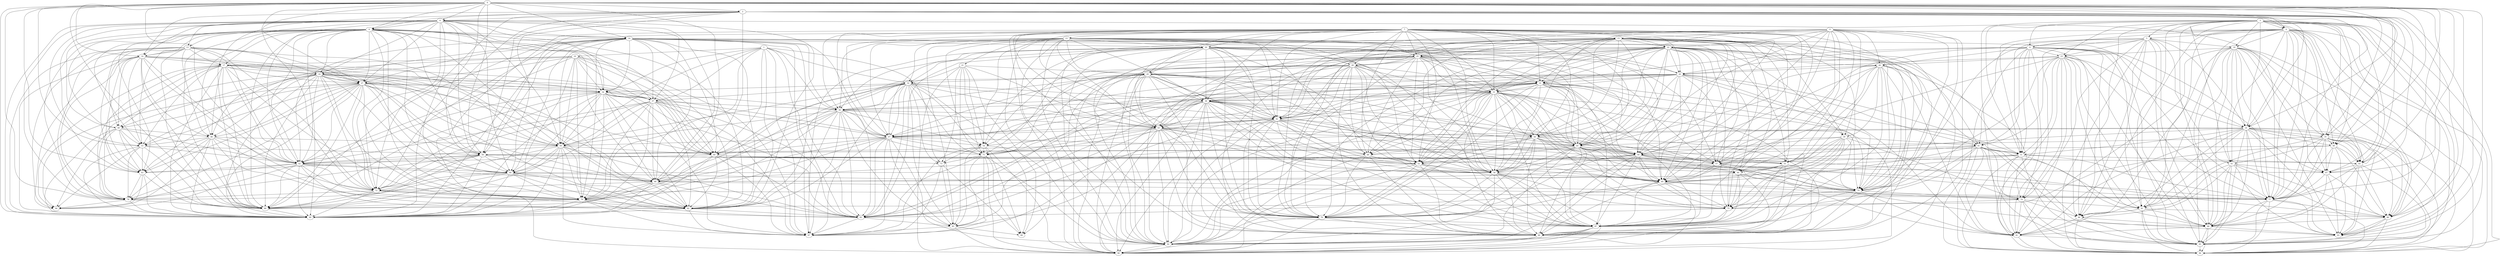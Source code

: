 digraph Geografico_nodes_100_distanciaMax_3 {
0;
1;
2;
3;
4;
5;
6;
7;
8;
9;
10;
11;
12;
13;
14;
15;
16;
17;
18;
19;
20;
21;
22;
23;
24;
25;
26;
27;
28;
29;
30;
31;
32;
33;
34;
35;
36;
37;
38;
39;
40;
41;
42;
43;
44;
45;
46;
47;
48;
49;
50;
51;
52;
53;
54;
55;
56;
57;
58;
59;
60;
61;
62;
63;
64;
65;
66;
67;
68;
69;
70;
71;
72;
73;
74;
75;
76;
77;
78;
79;
80;
81;
82;
83;
84;
85;
86;
87;
88;
89;
90;
91;
92;
93;
94;
95;
96;
97;
98;
99;
0 -> 2;
0 -> 4;
0 -> 6;
0 -> 8;
0 -> 14;
0 -> 16;
0 -> 24;
0 -> 27;
0 -> 35;
0 -> 49;
0 -> 53;
0 -> 58;
0 -> 62;
0 -> 63;
0 -> 64;
0 -> 65;
0 -> 67;
0 -> 68;
0 -> 72;
0 -> 77;
0 -> 78;
0 -> 80;
0 -> 86;
0 -> 93;
0 -> 99;
1 -> 10;
1 -> 32;
1 -> 34;
1 -> 37;
1 -> 38;
1 -> 59;
1 -> 60;
1 -> 73;
1 -> 79;
1 -> 82;
1 -> 83;
1 -> 97;
2 -> 4;
2 -> 6;
2 -> 8;
2 -> 14;
2 -> 24;
2 -> 35;
2 -> 49;
2 -> 58;
2 -> 64;
2 -> 65;
2 -> 67;
2 -> 68;
2 -> 72;
2 -> 77;
2 -> 80;
2 -> 86;
2 -> 93;
2 -> 99;
3 -> 4;
3 -> 5;
3 -> 9;
3 -> 19;
3 -> 23;
3 -> 24;
3 -> 35;
3 -> 49;
3 -> 51;
3 -> 61;
3 -> 65;
3 -> 67;
3 -> 77;
3 -> 81;
3 -> 84;
3 -> 86;
3 -> 88;
3 -> 91;
3 -> 93;
3 -> 95;
3 -> 96;
4 -> 5;
4 -> 9;
4 -> 19;
4 -> 24;
4 -> 35;
4 -> 49;
4 -> 51;
4 -> 58;
4 -> 61;
4 -> 65;
4 -> 67;
4 -> 77;
4 -> 81;
4 -> 84;
4 -> 86;
4 -> 88;
4 -> 93;
4 -> 95;
4 -> 96;
5 -> 9;
5 -> 19;
5 -> 23;
5 -> 24;
5 -> 41;
5 -> 51;
5 -> 61;
5 -> 74;
5 -> 81;
5 -> 84;
5 -> 88;
5 -> 91;
5 -> 95;
5 -> 96;
6 -> 8;
6 -> 13;
6 -> 14;
6 -> 16;
6 -> 18;
6 -> 27;
6 -> 34;
6 -> 37;
6 -> 40;
6 -> 53;
6 -> 58;
6 -> 59;
6 -> 62;
6 -> 63;
6 -> 64;
6 -> 68;
6 -> 72;
6 -> 77;
6 -> 78;
6 -> 79;
6 -> 80;
6 -> 82;
6 -> 99;
7 -> 12;
7 -> 15;
7 -> 20;
7 -> 22;
7 -> 25;
7 -> 28;
7 -> 29;
7 -> 30;
7 -> 31;
7 -> 33;
7 -> 36;
7 -> 38;
7 -> 42;
7 -> 43;
7 -> 44;
7 -> 45;
7 -> 47;
7 -> 48;
7 -> 50;
7 -> 52;
7 -> 56;
7 -> 57;
7 -> 69;
7 -> 70;
7 -> 76;
7 -> 83;
7 -> 87;
7 -> 90;
7 -> 92;
7 -> 98;
8 -> 13;
8 -> 14;
8 -> 16;
8 -> 17;
8 -> 18;
8 -> 27;
8 -> 34;
8 -> 37;
8 -> 40;
8 -> 46;
8 -> 53;
8 -> 58;
8 -> 59;
8 -> 60;
8 -> 62;
8 -> 63;
8 -> 64;
8 -> 68;
8 -> 72;
8 -> 78;
8 -> 79;
8 -> 80;
8 -> 82;
8 -> 99;
9 -> 23;
9 -> 24;
9 -> 26;
9 -> 30;
9 -> 31;
9 -> 41;
9 -> 51;
9 -> 57;
9 -> 70;
9 -> 74;
9 -> 77;
9 -> 81;
9 -> 84;
9 -> 88;
9 -> 91;
9 -> 95;
9 -> 96;
10 -> 17;
10 -> 18;
10 -> 27;
10 -> 34;
10 -> 37;
10 -> 46;
10 -> 59;
10 -> 60;
10 -> 62;
10 -> 79;
10 -> 82;
10 -> 97;
10 -> 99;
11 -> 15;
11 -> 22;
11 -> 25;
11 -> 26;
11 -> 39;
11 -> 44;
11 -> 45;
11 -> 50;
11 -> 55;
11 -> 56;
11 -> 66;
11 -> 69;
11 -> 70;
11 -> 75;
11 -> 76;
11 -> 87;
11 -> 90;
12 -> 20;
12 -> 21;
12 -> 25;
12 -> 28;
12 -> 29;
12 -> 32;
12 -> 33;
12 -> 36;
12 -> 38;
12 -> 42;
12 -> 43;
12 -> 47;
12 -> 48;
12 -> 52;
12 -> 54;
12 -> 56;
12 -> 71;
12 -> 76;
12 -> 85;
12 -> 89;
12 -> 92;
12 -> 98;
13 -> 14;
13 -> 17;
13 -> 18;
13 -> 27;
13 -> 40;
13 -> 46;
13 -> 53;
13 -> 59;
13 -> 62;
13 -> 63;
13 -> 72;
13 -> 78;
13 -> 80;
13 -> 94;
13 -> 99;
14 -> 17;
14 -> 18;
14 -> 27;
14 -> 40;
14 -> 46;
14 -> 53;
14 -> 58;
14 -> 62;
14 -> 63;
14 -> 72;
14 -> 78;
14 -> 80;
14 -> 94;
14 -> 99;
15 -> 22;
15 -> 25;
15 -> 28;
15 -> 31;
15 -> 33;
15 -> 39;
15 -> 42;
15 -> 43;
15 -> 44;
15 -> 45;
15 -> 48;
15 -> 50;
15 -> 52;
15 -> 55;
15 -> 56;
15 -> 66;
15 -> 69;
15 -> 70;
15 -> 75;
15 -> 76;
15 -> 87;
15 -> 90;
15 -> 92;
15 -> 98;
16 -> 18;
16 -> 20;
16 -> 27;
16 -> 30;
16 -> 34;
16 -> 37;
16 -> 38;
16 -> 47;
16 -> 51;
16 -> 57;
16 -> 58;
16 -> 59;
16 -> 60;
16 -> 62;
16 -> 64;
16 -> 68;
16 -> 72;
16 -> 77;
16 -> 79;
16 -> 80;
16 -> 82;
16 -> 83;
16 -> 97;
16 -> 99;
17 -> 18;
17 -> 27;
17 -> 34;
17 -> 40;
17 -> 46;
17 -> 53;
17 -> 59;
17 -> 60;
17 -> 62;
17 -> 63;
17 -> 78;
17 -> 79;
17 -> 80;
17 -> 82;
17 -> 94;
17 -> 99;
18 -> 27;
18 -> 34;
18 -> 37;
18 -> 40;
18 -> 46;
18 -> 53;
18 -> 59;
18 -> 60;
18 -> 62;
18 -> 63;
18 -> 64;
18 -> 68;
18 -> 72;
18 -> 78;
18 -> 79;
18 -> 80;
18 -> 82;
18 -> 99;
19 -> 23;
19 -> 24;
19 -> 35;
19 -> 61;
19 -> 65;
19 -> 67;
19 -> 77;
19 -> 81;
19 -> 84;
19 -> 86;
19 -> 88;
19 -> 91;
19 -> 93;
19 -> 95;
19 -> 96;
20 -> 25;
20 -> 29;
20 -> 30;
20 -> 31;
20 -> 32;
20 -> 33;
20 -> 36;
20 -> 38;
20 -> 42;
20 -> 43;
20 -> 45;
20 -> 47;
20 -> 50;
20 -> 52;
20 -> 54;
20 -> 56;
20 -> 57;
20 -> 71;
20 -> 76;
20 -> 83;
20 -> 92;
20 -> 97;
21 -> 29;
21 -> 32;
21 -> 43;
21 -> 54;
21 -> 71;
21 -> 73;
21 -> 85;
21 -> 89;
21 -> 98;
22 -> 25;
22 -> 26;
22 -> 28;
22 -> 30;
22 -> 31;
22 -> 33;
22 -> 39;
22 -> 41;
22 -> 42;
22 -> 44;
22 -> 45;
22 -> 48;
22 -> 50;
22 -> 52;
22 -> 55;
22 -> 56;
22 -> 66;
22 -> 69;
22 -> 70;
22 -> 75;
22 -> 76;
22 -> 87;
22 -> 90;
22 -> 92;
23 -> 24;
23 -> 26;
23 -> 30;
23 -> 41;
23 -> 51;
23 -> 57;
23 -> 70;
23 -> 74;
23 -> 77;
23 -> 81;
23 -> 84;
23 -> 88;
23 -> 91;
23 -> 95;
23 -> 96;
24 -> 35;
24 -> 49;
24 -> 51;
24 -> 57;
24 -> 58;
24 -> 65;
24 -> 67;
24 -> 68;
24 -> 77;
24 -> 81;
24 -> 84;
24 -> 86;
24 -> 88;
24 -> 91;
24 -> 93;
24 -> 95;
24 -> 96;
25 -> 28;
25 -> 29;
25 -> 31;
25 -> 33;
25 -> 36;
25 -> 42;
25 -> 43;
25 -> 44;
25 -> 45;
25 -> 48;
25 -> 50;
25 -> 52;
25 -> 56;
25 -> 69;
25 -> 76;
25 -> 87;
25 -> 90;
25 -> 92;
25 -> 98;
26 -> 30;
26 -> 39;
26 -> 41;
26 -> 45;
26 -> 50;
26 -> 55;
26 -> 69;
26 -> 70;
26 -> 74;
26 -> 75;
26 -> 87;
26 -> 90;
26 -> 91;
27 -> 34;
27 -> 37;
27 -> 40;
27 -> 46;
27 -> 53;
27 -> 58;
27 -> 59;
27 -> 60;
27 -> 62;
27 -> 63;
27 -> 64;
27 -> 68;
27 -> 72;
27 -> 78;
27 -> 79;
27 -> 80;
27 -> 82;
27 -> 94;
27 -> 99;
28 -> 29;
28 -> 33;
28 -> 42;
28 -> 43;
28 -> 44;
28 -> 45;
28 -> 48;
28 -> 52;
28 -> 54;
28 -> 56;
28 -> 71;
28 -> 76;
28 -> 87;
28 -> 90;
28 -> 92;
28 -> 98;
29 -> 31;
29 -> 32;
29 -> 33;
29 -> 36;
29 -> 38;
29 -> 42;
29 -> 43;
29 -> 44;
29 -> 47;
29 -> 48;
29 -> 52;
29 -> 54;
29 -> 56;
29 -> 71;
29 -> 76;
29 -> 85;
29 -> 92;
29 -> 98;
30 -> 31;
30 -> 33;
30 -> 36;
30 -> 41;
30 -> 42;
30 -> 45;
30 -> 47;
30 -> 50;
30 -> 51;
30 -> 57;
30 -> 68;
30 -> 69;
30 -> 70;
30 -> 83;
30 -> 91;
31 -> 33;
31 -> 36;
31 -> 38;
31 -> 42;
31 -> 43;
31 -> 45;
31 -> 47;
31 -> 50;
31 -> 51;
31 -> 52;
31 -> 56;
31 -> 57;
31 -> 69;
31 -> 70;
31 -> 76;
31 -> 83;
31 -> 87;
31 -> 90;
31 -> 92;
32 -> 34;
32 -> 36;
32 -> 37;
32 -> 38;
32 -> 42;
32 -> 43;
32 -> 47;
32 -> 54;
32 -> 59;
32 -> 60;
32 -> 71;
32 -> 73;
32 -> 79;
32 -> 82;
32 -> 83;
32 -> 85;
32 -> 89;
32 -> 97;
33 -> 36;
33 -> 42;
33 -> 43;
33 -> 44;
33 -> 45;
33 -> 47;
33 -> 48;
33 -> 50;
33 -> 52;
33 -> 56;
33 -> 57;
33 -> 69;
33 -> 70;
33 -> 75;
33 -> 76;
33 -> 87;
33 -> 90;
33 -> 92;
33 -> 98;
34 -> 37;
34 -> 38;
34 -> 47;
34 -> 59;
34 -> 60;
34 -> 62;
34 -> 64;
34 -> 68;
34 -> 72;
34 -> 79;
34 -> 80;
34 -> 82;
34 -> 83;
34 -> 97;
34 -> 99;
35 -> 49;
35 -> 58;
35 -> 61;
35 -> 65;
35 -> 67;
35 -> 77;
35 -> 81;
35 -> 86;
35 -> 88;
35 -> 93;
35 -> 95;
35 -> 96;
36 -> 38;
36 -> 42;
36 -> 43;
36 -> 45;
36 -> 47;
36 -> 50;
36 -> 52;
36 -> 56;
36 -> 57;
36 -> 69;
36 -> 71;
36 -> 76;
36 -> 83;
36 -> 87;
36 -> 90;
36 -> 92;
36 -> 97;
36 -> 98;
37 -> 38;
37 -> 47;
37 -> 59;
37 -> 60;
37 -> 62;
37 -> 64;
37 -> 68;
37 -> 72;
37 -> 79;
37 -> 82;
37 -> 83;
37 -> 97;
37 -> 99;
38 -> 42;
38 -> 43;
38 -> 47;
38 -> 54;
38 -> 59;
38 -> 60;
38 -> 68;
38 -> 71;
38 -> 79;
38 -> 82;
38 -> 83;
38 -> 85;
38 -> 97;
39 -> 41;
39 -> 45;
39 -> 50;
39 -> 55;
39 -> 66;
39 -> 69;
39 -> 70;
39 -> 74;
39 -> 75;
39 -> 87;
39 -> 90;
40 -> 46;
40 -> 53;
40 -> 62;
40 -> 63;
40 -> 78;
40 -> 80;
40 -> 94;
40 -> 99;
41 -> 50;
41 -> 51;
41 -> 57;
41 -> 69;
41 -> 70;
41 -> 74;
41 -> 75;
41 -> 81;
41 -> 84;
41 -> 88;
41 -> 91;
41 -> 95;
41 -> 96;
42 -> 43;
42 -> 45;
42 -> 47;
42 -> 50;
42 -> 52;
42 -> 56;
42 -> 57;
42 -> 69;
42 -> 71;
42 -> 76;
42 -> 83;
42 -> 87;
42 -> 90;
42 -> 92;
42 -> 98;
43 -> 44;
43 -> 45;
43 -> 47;
43 -> 48;
43 -> 52;
43 -> 54;
43 -> 56;
43 -> 71;
43 -> 76;
43 -> 83;
43 -> 85;
43 -> 87;
43 -> 90;
43 -> 92;
43 -> 98;
44 -> 45;
44 -> 48;
44 -> 50;
44 -> 52;
44 -> 55;
44 -> 56;
44 -> 66;
44 -> 69;
44 -> 76;
44 -> 87;
44 -> 90;
44 -> 92;
44 -> 98;
45 -> 48;
45 -> 50;
45 -> 52;
45 -> 55;
45 -> 56;
45 -> 66;
45 -> 69;
45 -> 70;
45 -> 75;
45 -> 76;
45 -> 87;
45 -> 90;
45 -> 92;
46 -> 53;
46 -> 59;
46 -> 62;
46 -> 63;
46 -> 78;
46 -> 79;
46 -> 80;
46 -> 82;
46 -> 94;
46 -> 99;
47 -> 54;
47 -> 57;
47 -> 59;
47 -> 60;
47 -> 68;
47 -> 71;
47 -> 79;
47 -> 82;
47 -> 83;
47 -> 85;
47 -> 92;
47 -> 97;
48 -> 52;
48 -> 56;
48 -> 76;
48 -> 87;
48 -> 90;
48 -> 92;
48 -> 98;
49 -> 58;
49 -> 65;
49 -> 67;
49 -> 77;
49 -> 80;
49 -> 86;
49 -> 93;
50 -> 52;
50 -> 55;
50 -> 56;
50 -> 57;
50 -> 66;
50 -> 69;
50 -> 70;
50 -> 75;
50 -> 76;
50 -> 87;
50 -> 90;
50 -> 92;
51 -> 57;
51 -> 64;
51 -> 65;
51 -> 68;
51 -> 77;
51 -> 88;
51 -> 91;
51 -> 95;
51 -> 96;
52 -> 56;
52 -> 69;
52 -> 76;
52 -> 87;
52 -> 90;
52 -> 92;
52 -> 98;
53 -> 58;
53 -> 62;
53 -> 63;
53 -> 78;
53 -> 80;
53 -> 94;
53 -> 99;
54 -> 71;
54 -> 73;
54 -> 85;
54 -> 89;
54 -> 92;
54 -> 97;
54 -> 98;
55 -> 66;
55 -> 69;
55 -> 70;
55 -> 75;
55 -> 87;
55 -> 90;
56 -> 69;
56 -> 75;
56 -> 76;
56 -> 87;
56 -> 90;
56 -> 92;
56 -> 98;
57 -> 68;
57 -> 69;
57 -> 70;
57 -> 77;
57 -> 83;
57 -> 91;
58 -> 62;
58 -> 63;
58 -> 64;
58 -> 65;
58 -> 67;
58 -> 68;
58 -> 72;
58 -> 77;
58 -> 78;
58 -> 80;
58 -> 86;
58 -> 93;
58 -> 99;
59 -> 60;
59 -> 62;
59 -> 64;
59 -> 68;
59 -> 72;
59 -> 79;
59 -> 80;
59 -> 82;
59 -> 83;
59 -> 97;
59 -> 99;
60 -> 62;
60 -> 73;
60 -> 79;
60 -> 82;
60 -> 83;
60 -> 97;
60 -> 99;
61 -> 67;
61 -> 81;
61 -> 84;
61 -> 86;
61 -> 88;
61 -> 93;
61 -> 95;
61 -> 96;
62 -> 63;
62 -> 64;
62 -> 68;
62 -> 72;
62 -> 78;
62 -> 79;
62 -> 80;
62 -> 82;
62 -> 94;
62 -> 99;
63 -> 78;
63 -> 80;
63 -> 94;
63 -> 99;
64 -> 68;
64 -> 72;
64 -> 77;
64 -> 78;
64 -> 79;
64 -> 80;
64 -> 82;
64 -> 83;
64 -> 99;
65 -> 67;
65 -> 77;
65 -> 86;
65 -> 88;
65 -> 93;
65 -> 95;
66 -> 69;
66 -> 70;
66 -> 75;
66 -> 87;
66 -> 90;
67 -> 77;
67 -> 86;
67 -> 88;
67 -> 93;
68 -> 72;
68 -> 77;
68 -> 79;
68 -> 80;
68 -> 82;
68 -> 83;
68 -> 99;
69 -> 70;
69 -> 74;
69 -> 75;
69 -> 76;
69 -> 87;
69 -> 90;
69 -> 92;
70 -> 74;
70 -> 75;
70 -> 87;
70 -> 90;
70 -> 91;
71 -> 73;
71 -> 83;
71 -> 85;
71 -> 89;
71 -> 92;
71 -> 97;
71 -> 98;
72 -> 77;
72 -> 78;
72 -> 79;
72 -> 80;
72 -> 82;
72 -> 99;
73 -> 85;
73 -> 89;
73 -> 97;
74 -> 75;
74 -> 81;
74 -> 84;
74 -> 91;
74 -> 95;
74 -> 96;
75 -> 76;
75 -> 87;
75 -> 90;
76 -> 87;
76 -> 90;
76 -> 92;
76 -> 98;
77 -> 86;
77 -> 88;
77 -> 93;
77 -> 95;
77 -> 96;
78 -> 80;
78 -> 94;
78 -> 99;
79 -> 80;
79 -> 82;
79 -> 83;
79 -> 97;
79 -> 99;
80 -> 99;
81 -> 84;
81 -> 86;
81 -> 88;
81 -> 91;
81 -> 95;
81 -> 96;
82 -> 83;
82 -> 97;
82 -> 99;
83 -> 85;
83 -> 97;
84 -> 88;
84 -> 91;
84 -> 95;
84 -> 96;
85 -> 89;
85 -> 97;
85 -> 98;
86 -> 88;
86 -> 93;
86 -> 95;
86 -> 96;
87 -> 90;
87 -> 92;
87 -> 98;
88 -> 91;
88 -> 93;
88 -> 95;
88 -> 96;
90 -> 92;
90 -> 98;
91 -> 95;
91 -> 96;
92 -> 98;
93 -> 95;
95 -> 96;
}